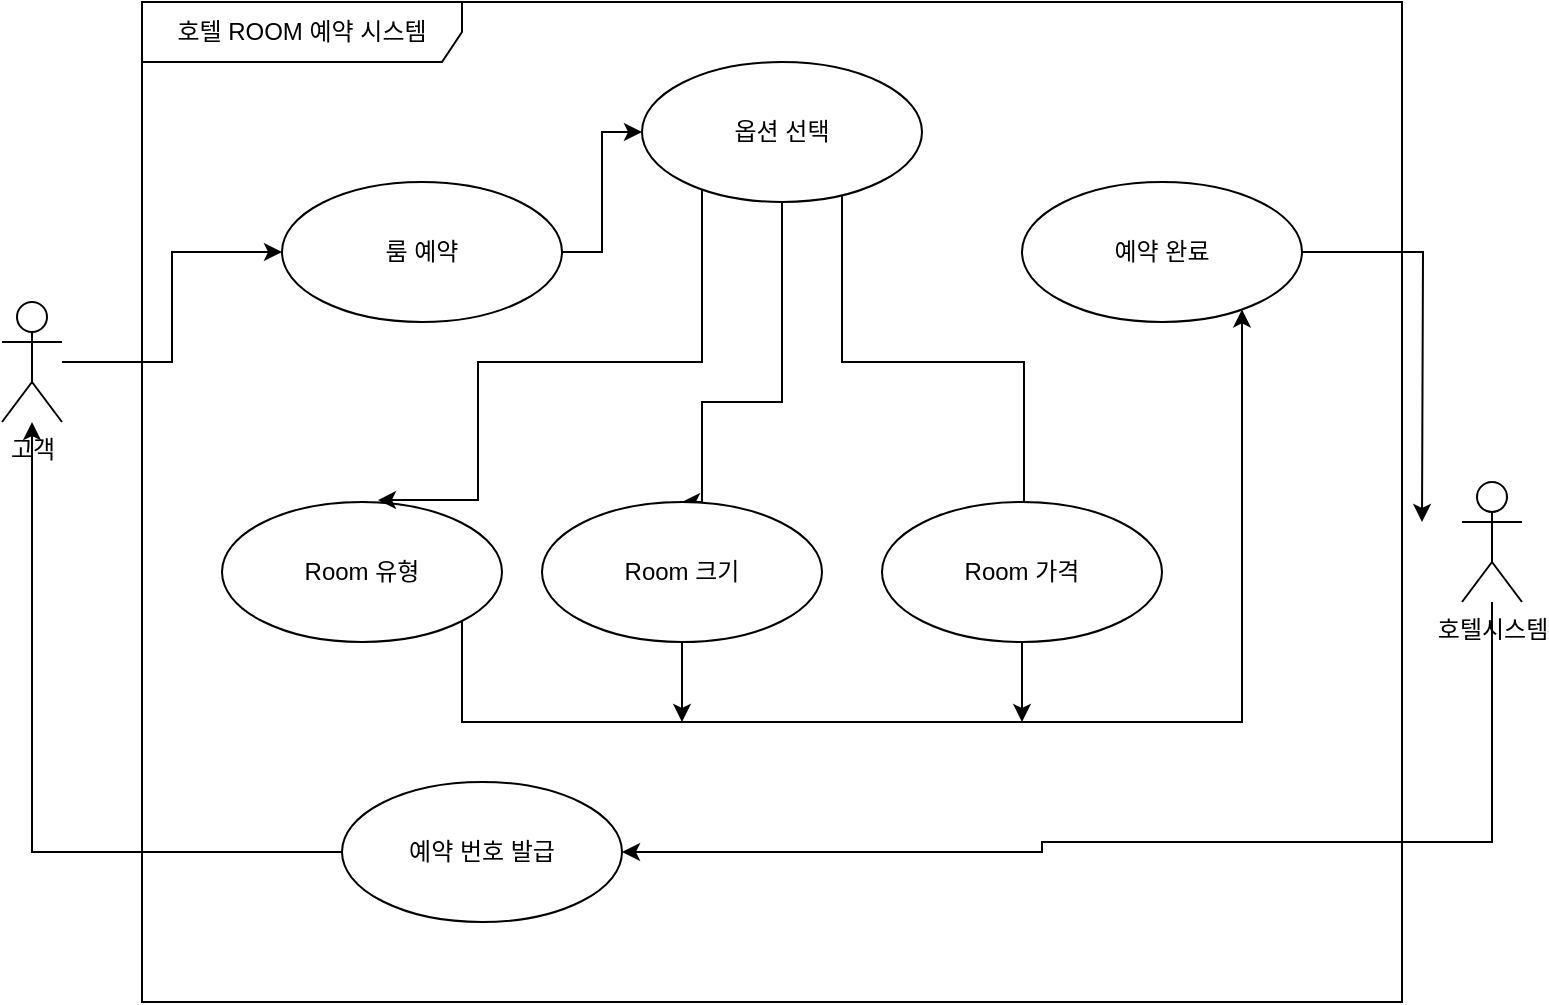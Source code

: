 <mxfile version="24.7.7">
  <diagram name="페이지-1" id="D6I1qVsf_nCCY4erPOSt">
    <mxGraphModel dx="1050" dy="565" grid="1" gridSize="10" guides="1" tooltips="1" connect="1" arrows="1" fold="1" page="1" pageScale="1" pageWidth="827" pageHeight="1169" math="0" shadow="0">
      <root>
        <mxCell id="0" />
        <mxCell id="1" parent="0" />
        <mxCell id="PiYFNR5EWOuwVsq-8I_S-13" style="edgeStyle=orthogonalEdgeStyle;rounded=0;orthogonalLoop=1;jettySize=auto;html=1;entryX=0;entryY=0.5;entryDx=0;entryDy=0;" edge="1" parent="1" source="PiYFNR5EWOuwVsq-8I_S-1" target="PiYFNR5EWOuwVsq-8I_S-10">
          <mxGeometry relative="1" as="geometry" />
        </mxCell>
        <mxCell id="PiYFNR5EWOuwVsq-8I_S-1" value="고객" style="shape=umlActor;verticalLabelPosition=bottom;verticalAlign=top;html=1;" vertex="1" parent="1">
          <mxGeometry x="30" y="170" width="30" height="60" as="geometry" />
        </mxCell>
        <mxCell id="PiYFNR5EWOuwVsq-8I_S-17" style="edgeStyle=orthogonalEdgeStyle;rounded=0;orthogonalLoop=1;jettySize=auto;html=1;entryX=1;entryY=0.5;entryDx=0;entryDy=0;" edge="1" parent="1" source="PiYFNR5EWOuwVsq-8I_S-2" target="PiYFNR5EWOuwVsq-8I_S-12">
          <mxGeometry relative="1" as="geometry">
            <Array as="points">
              <mxPoint x="775" y="440" />
              <mxPoint x="550" y="440" />
              <mxPoint x="550" y="445" />
            </Array>
          </mxGeometry>
        </mxCell>
        <mxCell id="PiYFNR5EWOuwVsq-8I_S-2" value="호텔시스템" style="shape=umlActor;verticalLabelPosition=bottom;verticalAlign=top;html=1;" vertex="1" parent="1">
          <mxGeometry x="760" y="260" width="30" height="60" as="geometry" />
        </mxCell>
        <mxCell id="PiYFNR5EWOuwVsq-8I_S-9" value="호텔 ROOM 예약 시스템" style="shape=umlFrame;whiteSpace=wrap;html=1;pointerEvents=0;width=160;height=30;" vertex="1" parent="1">
          <mxGeometry x="100" y="20" width="630" height="500" as="geometry" />
        </mxCell>
        <mxCell id="PiYFNR5EWOuwVsq-8I_S-21" style="edgeStyle=orthogonalEdgeStyle;rounded=0;orthogonalLoop=1;jettySize=auto;html=1;entryX=0;entryY=0.5;entryDx=0;entryDy=0;" edge="1" parent="1" source="PiYFNR5EWOuwVsq-8I_S-10" target="PiYFNR5EWOuwVsq-8I_S-11">
          <mxGeometry relative="1" as="geometry" />
        </mxCell>
        <mxCell id="PiYFNR5EWOuwVsq-8I_S-10" value="룸 예약" style="ellipse;whiteSpace=wrap;html=1;" vertex="1" parent="1">
          <mxGeometry x="170" y="110" width="140" height="70" as="geometry" />
        </mxCell>
        <mxCell id="PiYFNR5EWOuwVsq-8I_S-26" style="edgeStyle=orthogonalEdgeStyle;rounded=0;orthogonalLoop=1;jettySize=auto;html=1;entryX=0.5;entryY=0;entryDx=0;entryDy=0;" edge="1" parent="1" source="PiYFNR5EWOuwVsq-8I_S-11" target="PiYFNR5EWOuwVsq-8I_S-24">
          <mxGeometry relative="1" as="geometry">
            <Array as="points">
              <mxPoint x="420" y="220" />
              <mxPoint x="380" y="220" />
              <mxPoint x="380" y="270" />
            </Array>
          </mxGeometry>
        </mxCell>
        <mxCell id="PiYFNR5EWOuwVsq-8I_S-27" style="edgeStyle=orthogonalEdgeStyle;rounded=0;orthogonalLoop=1;jettySize=auto;html=1;entryX=0;entryY=0;entryDx=0;entryDy=0;" edge="1" parent="1" source="PiYFNR5EWOuwVsq-8I_S-11" target="PiYFNR5EWOuwVsq-8I_S-23">
          <mxGeometry relative="1" as="geometry">
            <Array as="points">
              <mxPoint x="450" y="200" />
              <mxPoint x="541" y="200" />
            </Array>
          </mxGeometry>
        </mxCell>
        <mxCell id="PiYFNR5EWOuwVsq-8I_S-11" value="옵션 선택" style="ellipse;whiteSpace=wrap;html=1;" vertex="1" parent="1">
          <mxGeometry x="350" y="50" width="140" height="70" as="geometry" />
        </mxCell>
        <mxCell id="PiYFNR5EWOuwVsq-8I_S-16" style="edgeStyle=orthogonalEdgeStyle;rounded=0;orthogonalLoop=1;jettySize=auto;html=1;" edge="1" parent="1" source="PiYFNR5EWOuwVsq-8I_S-12" target="PiYFNR5EWOuwVsq-8I_S-1">
          <mxGeometry relative="1" as="geometry" />
        </mxCell>
        <mxCell id="PiYFNR5EWOuwVsq-8I_S-12" value="예약 번호 발급" style="ellipse;whiteSpace=wrap;html=1;" vertex="1" parent="1">
          <mxGeometry x="200" y="410" width="140" height="70" as="geometry" />
        </mxCell>
        <mxCell id="PiYFNR5EWOuwVsq-8I_S-20" style="edgeStyle=orthogonalEdgeStyle;rounded=0;orthogonalLoop=1;jettySize=auto;html=1;" edge="1" parent="1" source="PiYFNR5EWOuwVsq-8I_S-18">
          <mxGeometry relative="1" as="geometry">
            <mxPoint x="740" y="280" as="targetPoint" />
          </mxGeometry>
        </mxCell>
        <mxCell id="PiYFNR5EWOuwVsq-8I_S-18" value="예약 완료" style="ellipse;whiteSpace=wrap;html=1;" vertex="1" parent="1">
          <mxGeometry x="540" y="110" width="140" height="70" as="geometry" />
        </mxCell>
        <mxCell id="PiYFNR5EWOuwVsq-8I_S-28" style="edgeStyle=orthogonalEdgeStyle;rounded=0;orthogonalLoop=1;jettySize=auto;html=1;" edge="1" parent="1" source="PiYFNR5EWOuwVsq-8I_S-22" target="PiYFNR5EWOuwVsq-8I_S-18">
          <mxGeometry relative="1" as="geometry">
            <Array as="points">
              <mxPoint x="260" y="380" />
              <mxPoint x="650" y="380" />
            </Array>
          </mxGeometry>
        </mxCell>
        <mxCell id="PiYFNR5EWOuwVsq-8I_S-22" value="Room 유형" style="ellipse;whiteSpace=wrap;html=1;" vertex="1" parent="1">
          <mxGeometry x="140" y="270" width="140" height="70" as="geometry" />
        </mxCell>
        <mxCell id="PiYFNR5EWOuwVsq-8I_S-30" style="edgeStyle=orthogonalEdgeStyle;rounded=0;orthogonalLoop=1;jettySize=auto;html=1;" edge="1" parent="1" source="PiYFNR5EWOuwVsq-8I_S-23">
          <mxGeometry relative="1" as="geometry">
            <mxPoint x="540" y="380" as="targetPoint" />
          </mxGeometry>
        </mxCell>
        <mxCell id="PiYFNR5EWOuwVsq-8I_S-23" value="Room 가격" style="ellipse;whiteSpace=wrap;html=1;" vertex="1" parent="1">
          <mxGeometry x="470" y="270" width="140" height="70" as="geometry" />
        </mxCell>
        <mxCell id="PiYFNR5EWOuwVsq-8I_S-29" style="edgeStyle=orthogonalEdgeStyle;rounded=0;orthogonalLoop=1;jettySize=auto;html=1;" edge="1" parent="1" source="PiYFNR5EWOuwVsq-8I_S-24">
          <mxGeometry relative="1" as="geometry">
            <mxPoint x="370" y="380" as="targetPoint" />
          </mxGeometry>
        </mxCell>
        <mxCell id="PiYFNR5EWOuwVsq-8I_S-24" value="Room 크기" style="ellipse;whiteSpace=wrap;html=1;" vertex="1" parent="1">
          <mxGeometry x="300" y="270" width="140" height="70" as="geometry" />
        </mxCell>
        <mxCell id="PiYFNR5EWOuwVsq-8I_S-25" style="edgeStyle=orthogonalEdgeStyle;rounded=0;orthogonalLoop=1;jettySize=auto;html=1;entryX=0.557;entryY=-0.014;entryDx=0;entryDy=0;entryPerimeter=0;" edge="1" parent="1" source="PiYFNR5EWOuwVsq-8I_S-11" target="PiYFNR5EWOuwVsq-8I_S-22">
          <mxGeometry relative="1" as="geometry">
            <Array as="points">
              <mxPoint x="380" y="200" />
              <mxPoint x="268" y="200" />
              <mxPoint x="268" y="269" />
            </Array>
          </mxGeometry>
        </mxCell>
      </root>
    </mxGraphModel>
  </diagram>
</mxfile>
